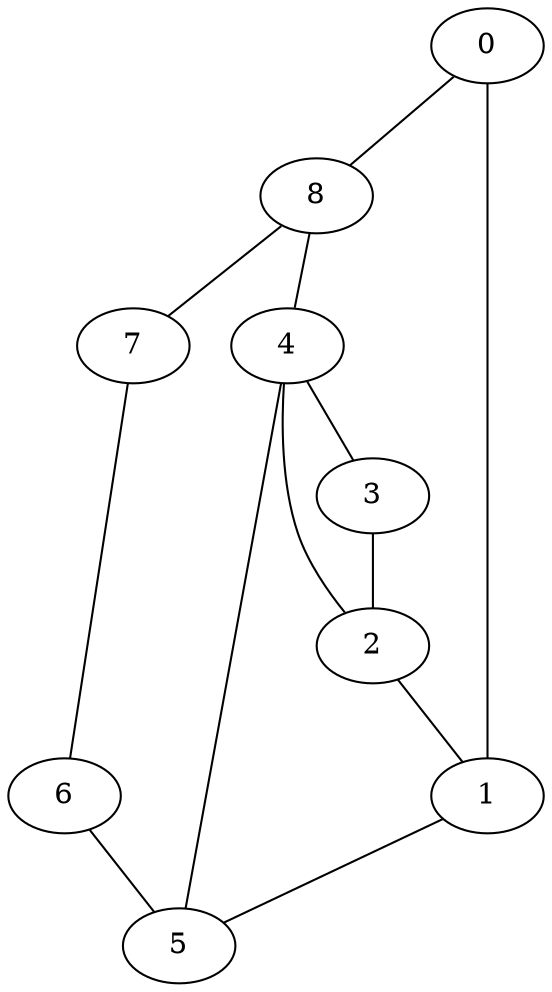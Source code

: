graph G {
0;
1;
2;
3;
4;
5;
6;
7;
8;
0--8 [weight=1];
8--4 [weight=1];
4--3 [weight=2];
3--2 [weight=9];
2--1 [weight=8];
1--0 [weight=10];
8--7 [weight=0.5];
7--6 [weight=0.5];
6--5 [weight=1];
5--4 [weight=1];
1--5 [weight=1];
2--4 [weight=2];
}
